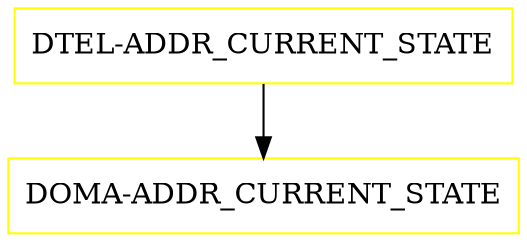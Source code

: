 digraph G {
  "DTEL-ADDR_CURRENT_STATE" [shape=box,color=yellow];
  "DOMA-ADDR_CURRENT_STATE" [shape=box,color=yellow,URL="./DOMA_ADDR_CURRENT_STATE.html"];
  "DTEL-ADDR_CURRENT_STATE" -> "DOMA-ADDR_CURRENT_STATE";
}
